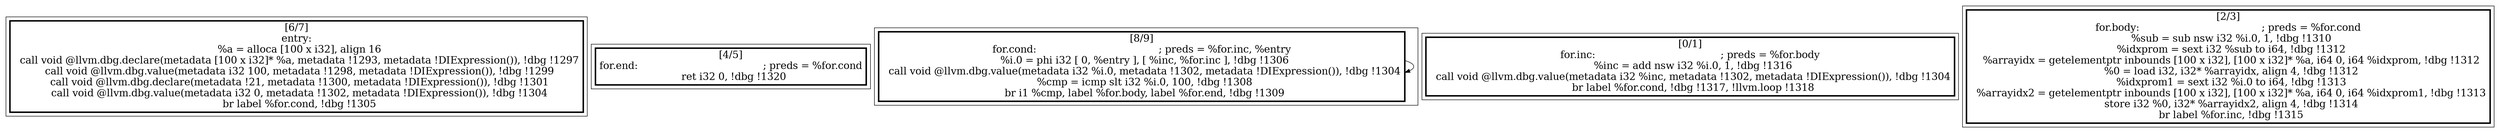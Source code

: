 
digraph G {





subgraph cluster4 {


node24 [penwidth=3.0,fontsize=20,shape=rectangle,label="[6/7]
entry:
  %a = alloca [100 x i32], align 16
  call void @llvm.dbg.declare(metadata [100 x i32]* %a, metadata !1293, metadata !DIExpression()), !dbg !1297
  call void @llvm.dbg.value(metadata i32 100, metadata !1298, metadata !DIExpression()), !dbg !1299
  call void @llvm.dbg.declare(metadata !21, metadata !1300, metadata !DIExpression()), !dbg !1301
  call void @llvm.dbg.value(metadata i32 0, metadata !1302, metadata !DIExpression()), !dbg !1304
  br label %for.cond, !dbg !1305
" ]



}

subgraph cluster3 {


node23 [penwidth=3.0,fontsize=20,shape=rectangle,label="[4/5]
for.end:                                          ; preds = %for.cond
  ret i32 0, !dbg !1320
" ]



}

subgraph cluster2 {


node22 [penwidth=3.0,fontsize=20,shape=rectangle,label="[8/9]
for.cond:                                         ; preds = %for.inc, %entry
  %i.0 = phi i32 [ 0, %entry ], [ %inc, %for.inc ], !dbg !1306
  call void @llvm.dbg.value(metadata i32 %i.0, metadata !1302, metadata !DIExpression()), !dbg !1304
  %cmp = icmp slt i32 %i.0, 100, !dbg !1308
  br i1 %cmp, label %for.body, label %for.end, !dbg !1309
" ]

node22->node22 [ ]


}

subgraph cluster0 {


node20 [penwidth=3.0,fontsize=20,shape=rectangle,label="[0/1]
for.inc:                                          ; preds = %for.body
  %inc = add nsw i32 %i.0, 1, !dbg !1316
  call void @llvm.dbg.value(metadata i32 %inc, metadata !1302, metadata !DIExpression()), !dbg !1304
  br label %for.cond, !dbg !1317, !llvm.loop !1318
" ]



}

subgraph cluster1 {


node21 [penwidth=3.0,fontsize=20,shape=rectangle,label="[2/3]
for.body:                                         ; preds = %for.cond
  %sub = sub nsw i32 %i.0, 1, !dbg !1310
  %idxprom = sext i32 %sub to i64, !dbg !1312
  %arrayidx = getelementptr inbounds [100 x i32], [100 x i32]* %a, i64 0, i64 %idxprom, !dbg !1312
  %0 = load i32, i32* %arrayidx, align 4, !dbg !1312
  %idxprom1 = sext i32 %i.0 to i64, !dbg !1313
  %arrayidx2 = getelementptr inbounds [100 x i32], [100 x i32]* %a, i64 0, i64 %idxprom1, !dbg !1313
  store i32 %0, i32* %arrayidx2, align 4, !dbg !1314
  br label %for.inc, !dbg !1315
" ]



}

}
